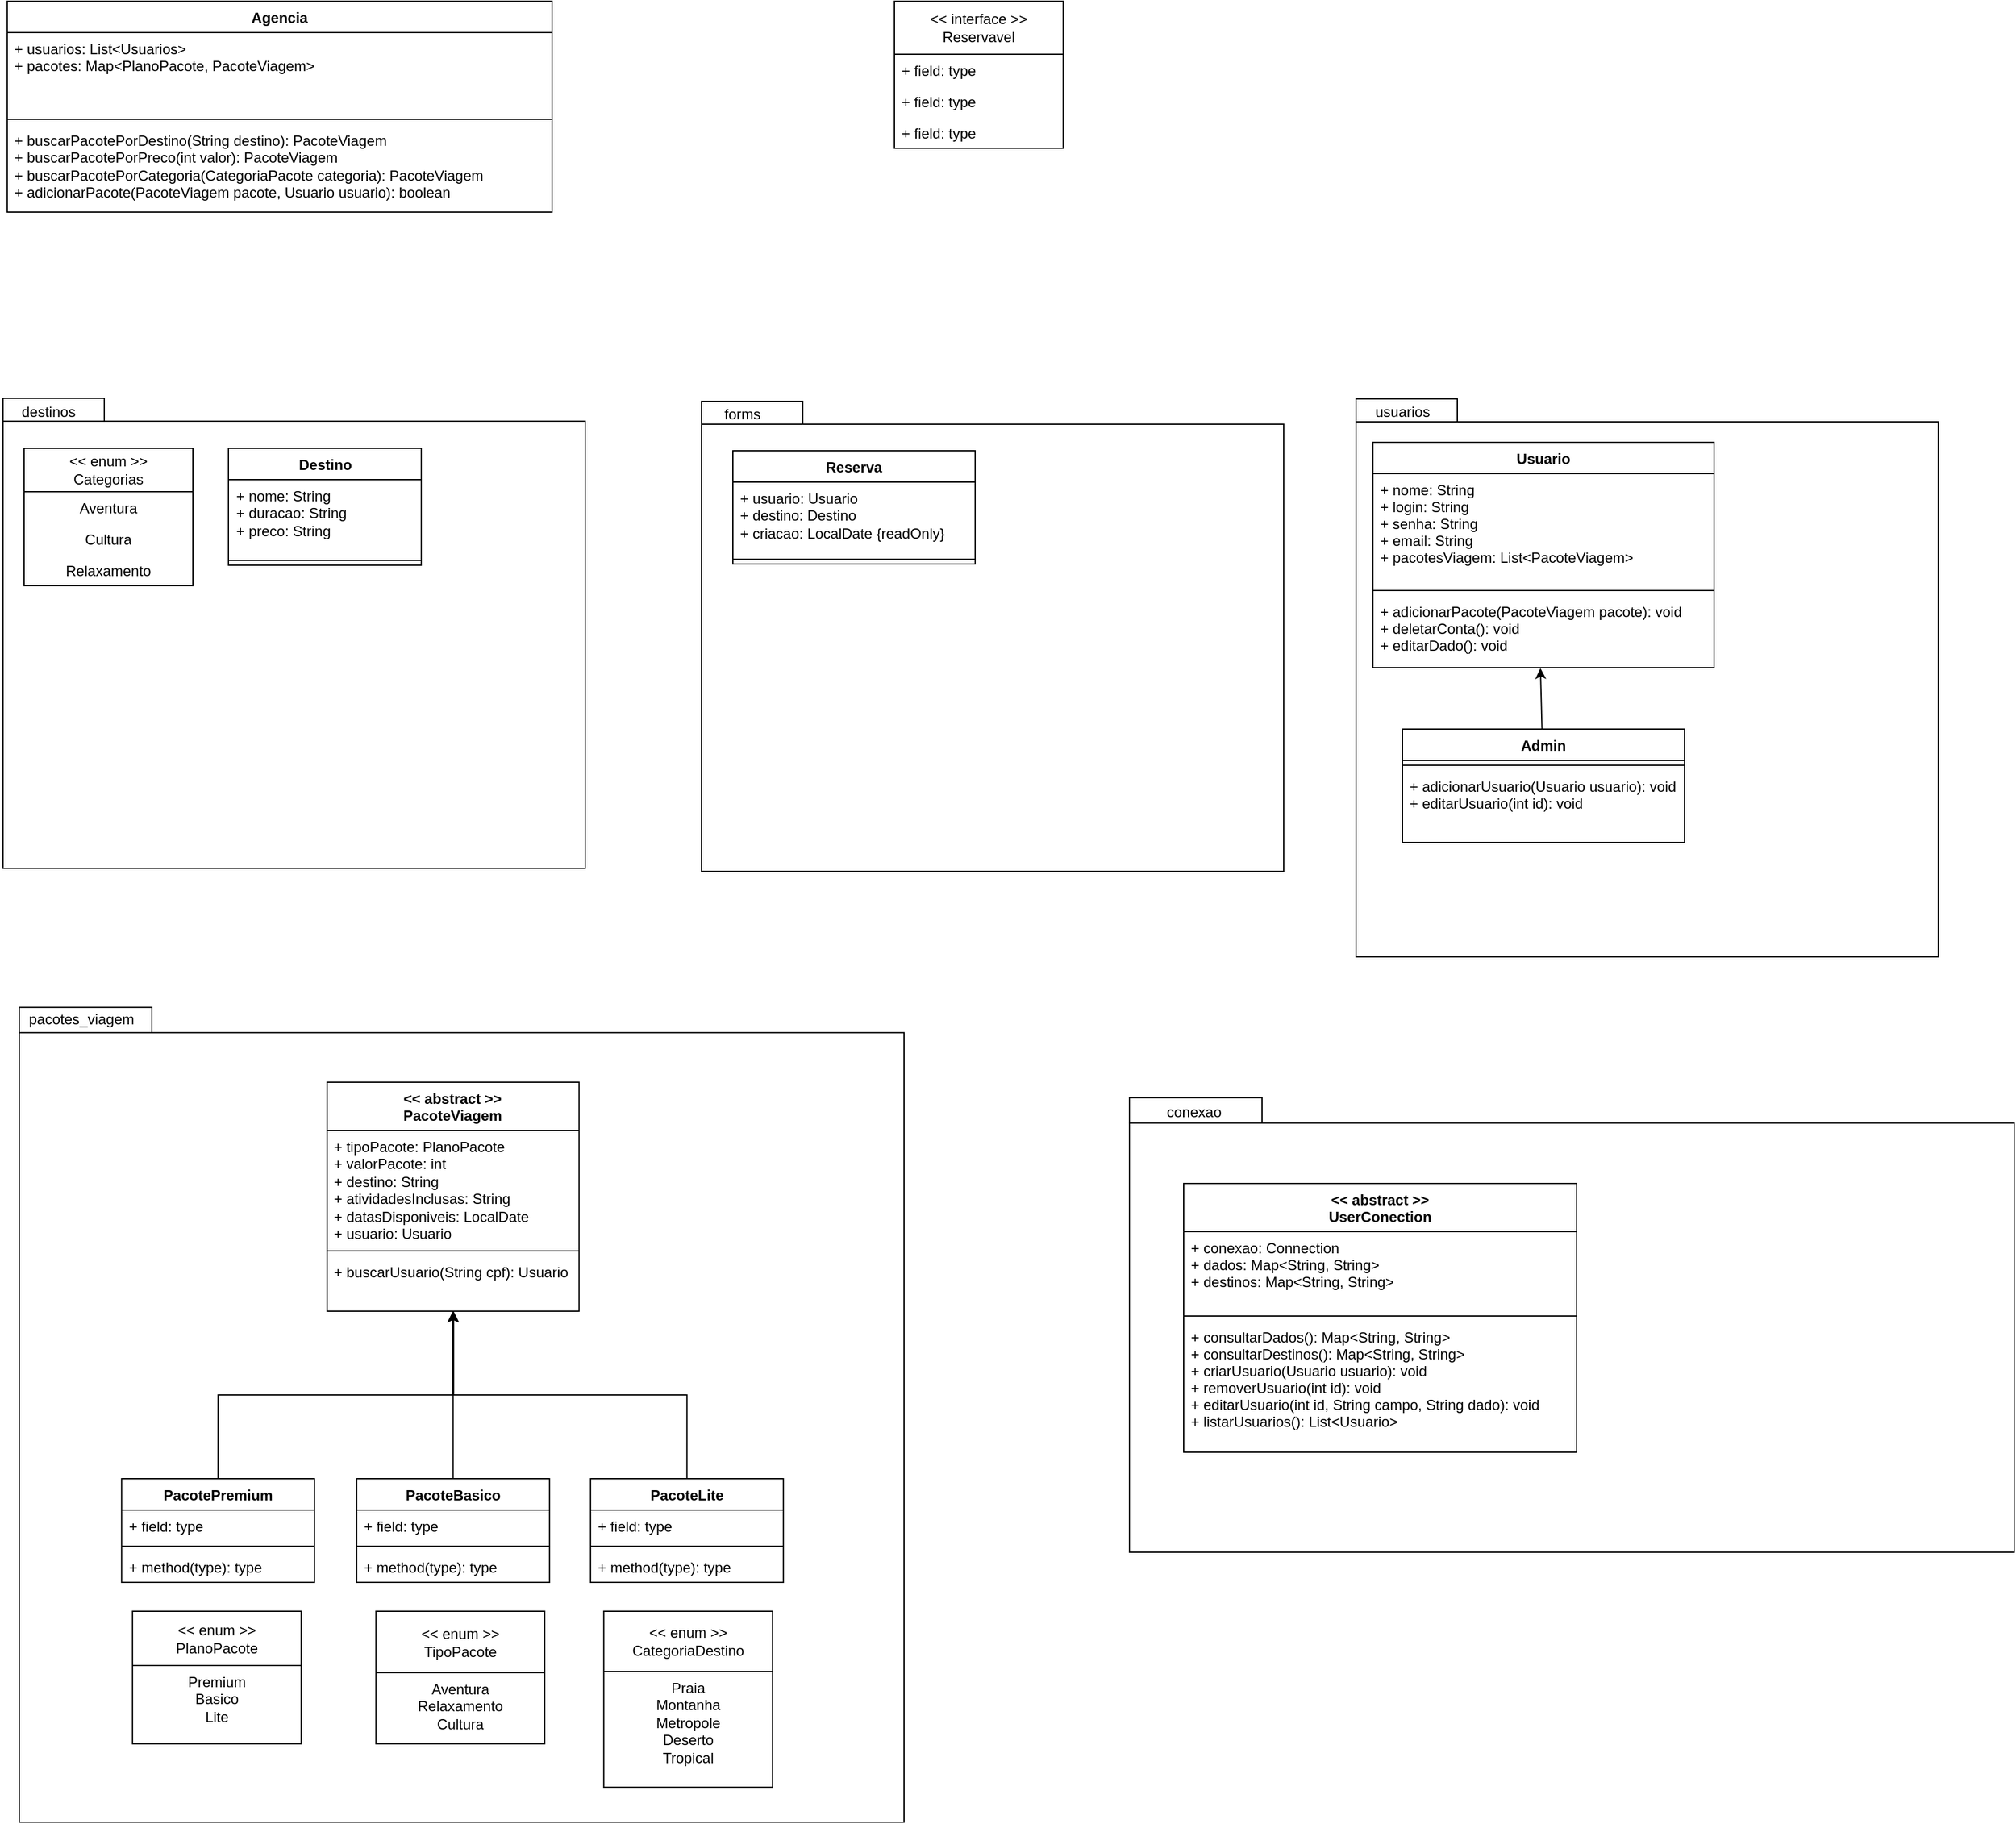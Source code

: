 <mxfile>
    <diagram name="Page-1" id="CL5JDApW0YQvWiSPC0La">
        <mxGraphModel dx="594" dy="468" grid="0" gridSize="10" guides="1" tooltips="1" connect="1" arrows="1" fold="1" page="1" pageScale="1" pageWidth="900" pageHeight="1600" math="0" shadow="0">
            <root>
                <mxCell id="0"/>
                <mxCell id="1" parent="0"/>
                <mxCell id="uXKpA5WeMLEmbCpdPesY-55" value="&lt;div&gt;&amp;lt;&amp;lt; interface &amp;gt;&amp;gt;&lt;/div&gt;&lt;div&gt;Reservavel&lt;br&gt;&lt;/div&gt;" style="swimlane;fontStyle=0;childLayout=stackLayout;horizontal=1;startSize=44;fillColor=none;horizontalStack=0;resizeParent=1;resizeParentMax=0;resizeLast=0;collapsible=1;marginBottom=0;whiteSpace=wrap;html=1;" parent="1" vertex="1">
                    <mxGeometry x="754" y="13" width="140" height="122" as="geometry"/>
                </mxCell>
                <mxCell id="uXKpA5WeMLEmbCpdPesY-56" value="+ field: type" style="text;strokeColor=none;fillColor=none;align=left;verticalAlign=top;spacingLeft=4;spacingRight=4;overflow=hidden;rotatable=0;points=[[0,0.5],[1,0.5]];portConstraint=eastwest;whiteSpace=wrap;html=1;" parent="uXKpA5WeMLEmbCpdPesY-55" vertex="1">
                    <mxGeometry y="44" width="140" height="26" as="geometry"/>
                </mxCell>
                <mxCell id="uXKpA5WeMLEmbCpdPesY-57" value="+ field: type" style="text;strokeColor=none;fillColor=none;align=left;verticalAlign=top;spacingLeft=4;spacingRight=4;overflow=hidden;rotatable=0;points=[[0,0.5],[1,0.5]];portConstraint=eastwest;whiteSpace=wrap;html=1;" parent="uXKpA5WeMLEmbCpdPesY-55" vertex="1">
                    <mxGeometry y="70" width="140" height="26" as="geometry"/>
                </mxCell>
                <mxCell id="uXKpA5WeMLEmbCpdPesY-58" value="+ field: type" style="text;strokeColor=none;fillColor=none;align=left;verticalAlign=top;spacingLeft=4;spacingRight=4;overflow=hidden;rotatable=0;points=[[0,0.5],[1,0.5]];portConstraint=eastwest;whiteSpace=wrap;html=1;" parent="uXKpA5WeMLEmbCpdPesY-55" vertex="1">
                    <mxGeometry y="96" width="140" height="26" as="geometry"/>
                </mxCell>
                <mxCell id="uXKpA5WeMLEmbCpdPesY-64" value="Agencia" style="swimlane;fontStyle=1;align=center;verticalAlign=top;childLayout=stackLayout;horizontal=1;startSize=26;horizontalStack=0;resizeParent=1;resizeParentMax=0;resizeLast=0;collapsible=1;marginBottom=0;whiteSpace=wrap;html=1;" parent="1" vertex="1">
                    <mxGeometry x="18" y="13" width="452" height="175" as="geometry"/>
                </mxCell>
                <mxCell id="uXKpA5WeMLEmbCpdPesY-65" value="&lt;div&gt;+ usuarios: List&amp;lt;Usuarios&amp;gt;&lt;/div&gt;&lt;div&gt;+ pacotes: Map&amp;lt;PlanoPacote, PacoteViagem&amp;gt;&lt;br&gt;&lt;/div&gt;&lt;div&gt;&lt;br&gt;&lt;/div&gt;" style="text;strokeColor=none;fillColor=none;align=left;verticalAlign=top;spacingLeft=4;spacingRight=4;overflow=hidden;rotatable=0;points=[[0,0.5],[1,0.5]];portConstraint=eastwest;whiteSpace=wrap;html=1;" parent="uXKpA5WeMLEmbCpdPesY-64" vertex="1">
                    <mxGeometry y="26" width="452" height="68" as="geometry"/>
                </mxCell>
                <mxCell id="uXKpA5WeMLEmbCpdPesY-66" value="" style="line;strokeWidth=1;fillColor=none;align=left;verticalAlign=middle;spacingTop=-1;spacingLeft=3;spacingRight=3;rotatable=0;labelPosition=right;points=[];portConstraint=eastwest;strokeColor=inherit;" parent="uXKpA5WeMLEmbCpdPesY-64" vertex="1">
                    <mxGeometry y="94" width="452" height="8" as="geometry"/>
                </mxCell>
                <mxCell id="uXKpA5WeMLEmbCpdPesY-67" value="&lt;div&gt;+ buscarPacotePorDestino(String destino): PacoteViagem&lt;/div&gt;&lt;div&gt;+ buscarPacotePorPreco(int valor): PacoteViagem&lt;/div&gt;&lt;div&gt;+ buscarPacotePorCategoria(CategoriaPacote categoria): PacoteViagem&lt;/div&gt;&lt;div&gt;+ adicionarPacote(PacoteViagem pacote, Usuario usuario): boolean&lt;br&gt;&lt;/div&gt;" style="text;strokeColor=none;fillColor=none;align=left;verticalAlign=top;spacingLeft=4;spacingRight=4;overflow=hidden;rotatable=0;points=[[0,0.5],[1,0.5]];portConstraint=eastwest;whiteSpace=wrap;html=1;" parent="uXKpA5WeMLEmbCpdPesY-64" vertex="1">
                    <mxGeometry y="102" width="452" height="73" as="geometry"/>
                </mxCell>
                <mxCell id="8AvutQKZImkA7h08carh-3" value="" style="group" parent="1" vertex="1" connectable="0">
                    <mxGeometry x="12" y="340" width="483" height="395" as="geometry"/>
                </mxCell>
                <mxCell id="8AvutQKZImkA7h08carh-1" value="" style="shape=folder;fontStyle=1;spacingTop=10;tabWidth=84;tabHeight=19;tabPosition=left;html=1;whiteSpace=wrap;" parent="8AvutQKZImkA7h08carh-3" vertex="1">
                    <mxGeometry x="2.5" y="2.5" width="483" height="390" as="geometry"/>
                </mxCell>
                <mxCell id="8AvutQKZImkA7h08carh-2" value="destinos" style="text;whiteSpace=wrap;html=1;" parent="8AvutQKZImkA7h08carh-3" vertex="1">
                    <mxGeometry x="16" width="52" height="24" as="geometry"/>
                </mxCell>
                <mxCell id="8AvutQKZImkA7h08carh-14" value="&lt;div&gt;&amp;lt;&amp;lt; enum &amp;gt;&amp;gt;&lt;/div&gt;&lt;div&gt;Categorias&lt;br&gt;&lt;/div&gt;" style="swimlane;fontStyle=0;childLayout=stackLayout;horizontal=1;startSize=36;fillColor=none;horizontalStack=0;resizeParent=1;resizeParentMax=0;resizeLast=0;collapsible=1;marginBottom=0;whiteSpace=wrap;html=1;" parent="8AvutQKZImkA7h08carh-3" vertex="1">
                    <mxGeometry x="20" y="44" width="140" height="114" as="geometry"/>
                </mxCell>
                <mxCell id="8AvutQKZImkA7h08carh-15" value="&lt;div align=&quot;center&quot;&gt;Aventura&lt;/div&gt;" style="text;strokeColor=none;fillColor=none;align=center;verticalAlign=top;spacingLeft=4;spacingRight=4;overflow=hidden;rotatable=0;points=[[0,0.5],[1,0.5]];portConstraint=eastwest;whiteSpace=wrap;html=1;" parent="8AvutQKZImkA7h08carh-14" vertex="1">
                    <mxGeometry y="36" width="140" height="26" as="geometry"/>
                </mxCell>
                <mxCell id="8AvutQKZImkA7h08carh-16" value="&lt;div align=&quot;center&quot;&gt;Cultura&lt;/div&gt;" style="text;strokeColor=none;fillColor=none;align=center;verticalAlign=top;spacingLeft=4;spacingRight=4;overflow=hidden;rotatable=0;points=[[0,0.5],[1,0.5]];portConstraint=eastwest;whiteSpace=wrap;html=1;" parent="8AvutQKZImkA7h08carh-14" vertex="1">
                    <mxGeometry y="62" width="140" height="26" as="geometry"/>
                </mxCell>
                <mxCell id="8AvutQKZImkA7h08carh-17" value="&lt;div align=&quot;center&quot;&gt;Relaxamento&lt;/div&gt;" style="text;strokeColor=none;fillColor=none;align=center;verticalAlign=top;spacingLeft=4;spacingRight=4;overflow=hidden;rotatable=0;points=[[0,0.5],[1,0.5]];portConstraint=eastwest;whiteSpace=wrap;html=1;" parent="8AvutQKZImkA7h08carh-14" vertex="1">
                    <mxGeometry y="88" width="140" height="26" as="geometry"/>
                </mxCell>
                <mxCell id="8AvutQKZImkA7h08carh-22" value="Destino" style="swimlane;fontStyle=1;align=center;verticalAlign=top;childLayout=stackLayout;horizontal=1;startSize=26;horizontalStack=0;resizeParent=1;resizeParentMax=0;resizeLast=0;collapsible=1;marginBottom=0;whiteSpace=wrap;html=1;" parent="8AvutQKZImkA7h08carh-3" vertex="1">
                    <mxGeometry x="189.5" y="44" width="160" height="97" as="geometry"/>
                </mxCell>
                <mxCell id="8AvutQKZImkA7h08carh-23" value="&lt;div&gt;+ nome: String&lt;/div&gt;&lt;div&gt;+ duracao: String&lt;/div&gt;&lt;div&gt;+ preco: String&lt;br&gt;&lt;/div&gt;" style="text;strokeColor=none;fillColor=none;align=left;verticalAlign=top;spacingLeft=4;spacingRight=4;overflow=hidden;rotatable=0;points=[[0,0.5],[1,0.5]];portConstraint=eastwest;whiteSpace=wrap;html=1;" parent="8AvutQKZImkA7h08carh-22" vertex="1">
                    <mxGeometry y="26" width="160" height="63" as="geometry"/>
                </mxCell>
                <mxCell id="8AvutQKZImkA7h08carh-24" value="" style="line;strokeWidth=1;fillColor=none;align=left;verticalAlign=middle;spacingTop=-1;spacingLeft=3;spacingRight=3;rotatable=0;labelPosition=right;points=[];portConstraint=eastwest;strokeColor=inherit;" parent="8AvutQKZImkA7h08carh-22" vertex="1">
                    <mxGeometry y="89" width="160" height="8" as="geometry"/>
                </mxCell>
                <mxCell id="8AvutQKZImkA7h08carh-10" value="" style="group" parent="1" vertex="1" connectable="0">
                    <mxGeometry x="594" y="342" width="483" height="393" as="geometry"/>
                </mxCell>
                <mxCell id="8AvutQKZImkA7h08carh-8" value="" style="shape=folder;fontStyle=1;spacingTop=10;tabWidth=84;tabHeight=19;tabPosition=left;html=1;whiteSpace=wrap;" parent="8AvutQKZImkA7h08carh-10" vertex="1">
                    <mxGeometry y="3" width="483" height="390" as="geometry"/>
                </mxCell>
                <mxCell id="8AvutQKZImkA7h08carh-9" value="&lt;div&gt;forms&lt;/div&gt;" style="text;whiteSpace=wrap;html=1;" parent="8AvutQKZImkA7h08carh-10" vertex="1">
                    <mxGeometry x="17" width="52" height="24" as="geometry"/>
                </mxCell>
                <mxCell id="8AvutQKZImkA7h08carh-30" value="Reserva" style="swimlane;fontStyle=1;align=center;verticalAlign=top;childLayout=stackLayout;horizontal=1;startSize=26;horizontalStack=0;resizeParent=1;resizeParentMax=0;resizeLast=0;collapsible=1;marginBottom=0;whiteSpace=wrap;html=1;" parent="8AvutQKZImkA7h08carh-10" vertex="1">
                    <mxGeometry x="26" y="44" width="201" height="94" as="geometry"/>
                </mxCell>
                <mxCell id="8AvutQKZImkA7h08carh-31" value="&lt;div&gt;+ usuario: Usuario&lt;/div&gt;&lt;div&gt;+ destino: Destino&lt;/div&gt;&lt;div&gt;+ criacao: LocalDate {readOnly}&lt;/div&gt;" style="text;strokeColor=none;fillColor=none;align=left;verticalAlign=top;spacingLeft=4;spacingRight=4;overflow=hidden;rotatable=0;points=[[0,0.5],[1,0.5]];portConstraint=eastwest;whiteSpace=wrap;html=1;" parent="8AvutQKZImkA7h08carh-30" vertex="1">
                    <mxGeometry y="26" width="201" height="60" as="geometry"/>
                </mxCell>
                <mxCell id="8AvutQKZImkA7h08carh-32" value="" style="line;strokeWidth=1;fillColor=none;align=left;verticalAlign=middle;spacingTop=-1;spacingLeft=3;spacingRight=3;rotatable=0;labelPosition=right;points=[];portConstraint=eastwest;strokeColor=inherit;" parent="8AvutQKZImkA7h08carh-30" vertex="1">
                    <mxGeometry y="86" width="201" height="8" as="geometry"/>
                </mxCell>
                <mxCell id="8AvutQKZImkA7h08carh-39" value="" style="group" parent="1" vertex="1" connectable="0">
                    <mxGeometry x="1137" y="340" width="512" height="609" as="geometry"/>
                </mxCell>
                <mxCell id="8AvutQKZImkA7h08carh-12" value="" style="shape=folder;fontStyle=1;spacingTop=10;tabWidth=84;tabHeight=19;tabPosition=left;html=1;whiteSpace=wrap;" parent="8AvutQKZImkA7h08carh-39" vertex="1">
                    <mxGeometry y="3" width="483" height="463" as="geometry"/>
                </mxCell>
                <mxCell id="8AvutQKZImkA7h08carh-13" value="&lt;div&gt;usuarios&lt;/div&gt;" style="text;whiteSpace=wrap;html=1;" parent="8AvutQKZImkA7h08carh-39" vertex="1">
                    <mxGeometry x="14" width="52" height="24" as="geometry"/>
                </mxCell>
                <mxCell id="36" value="Usuario" style="swimlane;fontStyle=1;align=center;verticalAlign=top;childLayout=stackLayout;horizontal=1;startSize=26;horizontalStack=0;resizeParent=1;resizeParentMax=0;resizeLast=0;collapsible=1;marginBottom=0;" parent="8AvutQKZImkA7h08carh-39" vertex="1">
                    <mxGeometry x="14" y="39" width="283" height="187" as="geometry"/>
                </mxCell>
                <mxCell id="37" value="+ nome: String&#10;+ login: String&#10;+ senha: String&#10;+ email: String&#10;+ pacotesViagem: List&lt;PacoteViagem&gt;" style="text;strokeColor=none;fillColor=none;align=left;verticalAlign=top;spacingLeft=4;spacingRight=4;overflow=hidden;rotatable=0;points=[[0,0.5],[1,0.5]];portConstraint=eastwest;" parent="36" vertex="1">
                    <mxGeometry y="26" width="283" height="93" as="geometry"/>
                </mxCell>
                <mxCell id="38" value="" style="line;strokeWidth=1;fillColor=none;align=left;verticalAlign=middle;spacingTop=-1;spacingLeft=3;spacingRight=3;rotatable=0;labelPosition=right;points=[];portConstraint=eastwest;strokeColor=inherit;" parent="36" vertex="1">
                    <mxGeometry y="119" width="283" height="8" as="geometry"/>
                </mxCell>
                <mxCell id="39" value="+ adicionarPacote(PacoteViagem pacote): void&#10;+ deletarConta(): void&#10;+ editarDado(): void" style="text;strokeColor=none;fillColor=none;align=left;verticalAlign=top;spacingLeft=4;spacingRight=4;overflow=hidden;rotatable=0;points=[[0,0.5],[1,0.5]];portConstraint=eastwest;" parent="36" vertex="1">
                    <mxGeometry y="127" width="283" height="60" as="geometry"/>
                </mxCell>
                <mxCell id="60" style="edgeStyle=none;html=1;entryX=0.491;entryY=1.006;entryDx=0;entryDy=0;entryPerimeter=0;" parent="8AvutQKZImkA7h08carh-39" source="56" target="39" edge="1">
                    <mxGeometry relative="1" as="geometry"/>
                </mxCell>
                <mxCell id="56" value="Admin" style="swimlane;fontStyle=1;align=center;verticalAlign=top;childLayout=stackLayout;horizontal=1;startSize=26;horizontalStack=0;resizeParent=1;resizeParentMax=0;resizeLast=0;collapsible=1;marginBottom=0;" parent="8AvutQKZImkA7h08carh-39" vertex="1">
                    <mxGeometry x="38.5" y="277" width="234" height="94" as="geometry"/>
                </mxCell>
                <mxCell id="58" value="" style="line;strokeWidth=1;fillColor=none;align=left;verticalAlign=middle;spacingTop=-1;spacingLeft=3;spacingRight=3;rotatable=0;labelPosition=right;points=[];portConstraint=eastwest;strokeColor=inherit;" parent="56" vertex="1">
                    <mxGeometry y="26" width="234" height="8" as="geometry"/>
                </mxCell>
                <mxCell id="59" value="+ adicionarUsuario(Usuario usuario): void&#10;+ editarUsuario(int id): void" style="text;strokeColor=none;fillColor=none;align=left;verticalAlign=top;spacingLeft=4;spacingRight=4;overflow=hidden;rotatable=0;points=[[0,0.5],[1,0.5]];portConstraint=eastwest;" parent="56" vertex="1">
                    <mxGeometry y="34" width="234" height="60" as="geometry"/>
                </mxCell>
                <mxCell id="8AvutQKZImkA7h08carh-48" value="" style="group" parent="1" vertex="1" connectable="0">
                    <mxGeometry x="28" y="841" width="734" height="683" as="geometry"/>
                </mxCell>
                <mxCell id="8AvutQKZImkA7h08carh-43" value="" style="shape=folder;fontStyle=1;spacingTop=10;tabWidth=110;tabHeight=21;tabPosition=left;html=1;whiteSpace=wrap;" parent="8AvutQKZImkA7h08carh-48" vertex="1">
                    <mxGeometry y="6.934" width="734" height="676.066" as="geometry"/>
                </mxCell>
                <mxCell id="8AvutQKZImkA7h08carh-44" value="pacotes_viagem&lt;br&gt;" style="text;whiteSpace=wrap;html=1;" parent="8AvutQKZImkA7h08carh-48" vertex="1">
                    <mxGeometry x="6.003" y="3" width="62.163" height="41.599" as="geometry"/>
                </mxCell>
                <mxCell id="8AvutQKZImkA7h08carh-40" value="" style="group" parent="8AvutQKZImkA7h08carh-48" vertex="1" connectable="0">
                    <mxGeometry x="84.88" y="69" width="549" height="585" as="geometry"/>
                </mxCell>
                <mxCell id="uXKpA5WeMLEmbCpdPesY-46" value="" style="group" parent="8AvutQKZImkA7h08carh-40" vertex="1" connectable="0">
                    <mxGeometry width="549" height="281" as="geometry"/>
                </mxCell>
                <mxCell id="uXKpA5WeMLEmbCpdPesY-18" value="&lt;div&gt;&amp;lt;&amp;lt; abstract &amp;gt;&amp;gt;&lt;br&gt;&lt;/div&gt;&lt;div&gt;PacoteViagem&lt;/div&gt;" style="swimlane;fontStyle=1;align=center;verticalAlign=top;childLayout=stackLayout;horizontal=1;startSize=40;horizontalStack=0;resizeParent=1;resizeParentMax=0;resizeLast=0;collapsible=1;marginBottom=0;whiteSpace=wrap;html=1;" parent="uXKpA5WeMLEmbCpdPesY-46" vertex="1">
                    <mxGeometry x="170.5" width="209" height="190" as="geometry"/>
                </mxCell>
                <mxCell id="uXKpA5WeMLEmbCpdPesY-19" value="&lt;div&gt;+ tipoPacote: PlanoPacote&lt;br&gt;&lt;/div&gt;&lt;div&gt;+ valorPacote: int&lt;/div&gt;&lt;div&gt;+ destino: String&lt;/div&gt;&lt;div&gt;+ atividadesInclusas: String&lt;/div&gt;&lt;div&gt;+ datasDisponiveis: LocalDate&lt;br&gt;&lt;/div&gt;&lt;div&gt;+ usuario: Usuario&lt;/div&gt;" style="text;strokeColor=none;fillColor=none;align=left;verticalAlign=top;spacingLeft=4;spacingRight=4;overflow=hidden;rotatable=0;points=[[0,0.5],[1,0.5]];portConstraint=eastwest;whiteSpace=wrap;html=1;" parent="uXKpA5WeMLEmbCpdPesY-18" vertex="1">
                    <mxGeometry y="40" width="209" height="96" as="geometry"/>
                </mxCell>
                <mxCell id="uXKpA5WeMLEmbCpdPesY-20" value="" style="line;strokeWidth=1;fillColor=none;align=left;verticalAlign=middle;spacingTop=-1;spacingLeft=3;spacingRight=3;rotatable=0;labelPosition=right;points=[];portConstraint=eastwest;strokeColor=inherit;" parent="uXKpA5WeMLEmbCpdPesY-18" vertex="1">
                    <mxGeometry y="136" width="209" height="8" as="geometry"/>
                </mxCell>
                <mxCell id="uXKpA5WeMLEmbCpdPesY-21" value="&lt;div&gt;+ buscarUsuario(String cpf): Usuario&lt;/div&gt;" style="text;strokeColor=none;fillColor=none;align=left;verticalAlign=top;spacingLeft=4;spacingRight=4;overflow=hidden;rotatable=0;points=[[0,0.5],[1,0.5]];portConstraint=eastwest;whiteSpace=wrap;html=1;" parent="uXKpA5WeMLEmbCpdPesY-18" vertex="1">
                    <mxGeometry y="144" width="209" height="46" as="geometry"/>
                </mxCell>
                <mxCell id="uXKpA5WeMLEmbCpdPesY-26" value="PacotePremium" style="swimlane;fontStyle=1;align=center;verticalAlign=top;childLayout=stackLayout;horizontal=1;startSize=26;horizontalStack=0;resizeParent=1;resizeParentMax=0;resizeLast=0;collapsible=1;marginBottom=0;whiteSpace=wrap;html=1;" parent="uXKpA5WeMLEmbCpdPesY-46" vertex="1">
                    <mxGeometry y="329" width="160" height="86" as="geometry"/>
                </mxCell>
                <mxCell id="uXKpA5WeMLEmbCpdPesY-27" value="+ field: type" style="text;strokeColor=none;fillColor=none;align=left;verticalAlign=top;spacingLeft=4;spacingRight=4;overflow=hidden;rotatable=0;points=[[0,0.5],[1,0.5]];portConstraint=eastwest;whiteSpace=wrap;html=1;" parent="uXKpA5WeMLEmbCpdPesY-26" vertex="1">
                    <mxGeometry y="26" width="160" height="26" as="geometry"/>
                </mxCell>
                <mxCell id="uXKpA5WeMLEmbCpdPesY-28" value="" style="line;strokeWidth=1;fillColor=none;align=left;verticalAlign=middle;spacingTop=-1;spacingLeft=3;spacingRight=3;rotatable=0;labelPosition=right;points=[];portConstraint=eastwest;strokeColor=inherit;" parent="uXKpA5WeMLEmbCpdPesY-26" vertex="1">
                    <mxGeometry y="52" width="160" height="8" as="geometry"/>
                </mxCell>
                <mxCell id="uXKpA5WeMLEmbCpdPesY-29" value="+ method(type): type" style="text;strokeColor=none;fillColor=none;align=left;verticalAlign=top;spacingLeft=4;spacingRight=4;overflow=hidden;rotatable=0;points=[[0,0.5],[1,0.5]];portConstraint=eastwest;whiteSpace=wrap;html=1;" parent="uXKpA5WeMLEmbCpdPesY-26" vertex="1">
                    <mxGeometry y="60" width="160" height="26" as="geometry"/>
                </mxCell>
                <mxCell id="uXKpA5WeMLEmbCpdPesY-30" value="PacoteBasico" style="swimlane;fontStyle=1;align=center;verticalAlign=top;childLayout=stackLayout;horizontal=1;startSize=26;horizontalStack=0;resizeParent=1;resizeParentMax=0;resizeLast=0;collapsible=1;marginBottom=0;whiteSpace=wrap;html=1;" parent="uXKpA5WeMLEmbCpdPesY-46" vertex="1">
                    <mxGeometry x="195" y="329" width="160" height="86" as="geometry"/>
                </mxCell>
                <mxCell id="uXKpA5WeMLEmbCpdPesY-31" value="+ field: type" style="text;strokeColor=none;fillColor=none;align=left;verticalAlign=top;spacingLeft=4;spacingRight=4;overflow=hidden;rotatable=0;points=[[0,0.5],[1,0.5]];portConstraint=eastwest;whiteSpace=wrap;html=1;" parent="uXKpA5WeMLEmbCpdPesY-30" vertex="1">
                    <mxGeometry y="26" width="160" height="26" as="geometry"/>
                </mxCell>
                <mxCell id="uXKpA5WeMLEmbCpdPesY-32" value="" style="line;strokeWidth=1;fillColor=none;align=left;verticalAlign=middle;spacingTop=-1;spacingLeft=3;spacingRight=3;rotatable=0;labelPosition=right;points=[];portConstraint=eastwest;strokeColor=inherit;" parent="uXKpA5WeMLEmbCpdPesY-30" vertex="1">
                    <mxGeometry y="52" width="160" height="8" as="geometry"/>
                </mxCell>
                <mxCell id="uXKpA5WeMLEmbCpdPesY-33" value="+ method(type): type" style="text;strokeColor=none;fillColor=none;align=left;verticalAlign=top;spacingLeft=4;spacingRight=4;overflow=hidden;rotatable=0;points=[[0,0.5],[1,0.5]];portConstraint=eastwest;whiteSpace=wrap;html=1;" parent="uXKpA5WeMLEmbCpdPesY-30" vertex="1">
                    <mxGeometry y="60" width="160" height="26" as="geometry"/>
                </mxCell>
                <mxCell id="uXKpA5WeMLEmbCpdPesY-34" value="PacoteLite" style="swimlane;fontStyle=1;align=center;verticalAlign=top;childLayout=stackLayout;horizontal=1;startSize=26;horizontalStack=0;resizeParent=1;resizeParentMax=0;resizeLast=0;collapsible=1;marginBottom=0;whiteSpace=wrap;html=1;" parent="uXKpA5WeMLEmbCpdPesY-46" vertex="1">
                    <mxGeometry x="389" y="329" width="160" height="86" as="geometry"/>
                </mxCell>
                <mxCell id="uXKpA5WeMLEmbCpdPesY-35" value="+ field: type" style="text;strokeColor=none;fillColor=none;align=left;verticalAlign=top;spacingLeft=4;spacingRight=4;overflow=hidden;rotatable=0;points=[[0,0.5],[1,0.5]];portConstraint=eastwest;whiteSpace=wrap;html=1;" parent="uXKpA5WeMLEmbCpdPesY-34" vertex="1">
                    <mxGeometry y="26" width="160" height="26" as="geometry"/>
                </mxCell>
                <mxCell id="uXKpA5WeMLEmbCpdPesY-36" value="" style="line;strokeWidth=1;fillColor=none;align=left;verticalAlign=middle;spacingTop=-1;spacingLeft=3;spacingRight=3;rotatable=0;labelPosition=right;points=[];portConstraint=eastwest;strokeColor=inherit;" parent="uXKpA5WeMLEmbCpdPesY-34" vertex="1">
                    <mxGeometry y="52" width="160" height="8" as="geometry"/>
                </mxCell>
                <mxCell id="uXKpA5WeMLEmbCpdPesY-37" value="+ method(type): type" style="text;strokeColor=none;fillColor=none;align=left;verticalAlign=top;spacingLeft=4;spacingRight=4;overflow=hidden;rotatable=0;points=[[0,0.5],[1,0.5]];portConstraint=eastwest;whiteSpace=wrap;html=1;" parent="uXKpA5WeMLEmbCpdPesY-34" vertex="1">
                    <mxGeometry y="60" width="160" height="26" as="geometry"/>
                </mxCell>
                <mxCell id="uXKpA5WeMLEmbCpdPesY-45" style="edgeStyle=orthogonalEdgeStyle;rounded=0;orthogonalLoop=1;jettySize=auto;html=1;exitX=0.5;exitY=0;exitDx=0;exitDy=0;entryX=0.502;entryY=1;entryDx=0;entryDy=0;entryPerimeter=0;" parent="uXKpA5WeMLEmbCpdPesY-46" source="uXKpA5WeMLEmbCpdPesY-26" target="uXKpA5WeMLEmbCpdPesY-21" edge="1">
                    <mxGeometry relative="1" as="geometry">
                        <mxPoint x="563" y="213" as="targetPoint"/>
                    </mxGeometry>
                </mxCell>
                <mxCell id="uXKpA5WeMLEmbCpdPesY-43" style="edgeStyle=orthogonalEdgeStyle;rounded=0;orthogonalLoop=1;jettySize=auto;html=1;exitX=0.5;exitY=0;exitDx=0;exitDy=0;entryX=0.5;entryY=1;entryDx=0;entryDy=0;" parent="uXKpA5WeMLEmbCpdPesY-46" source="uXKpA5WeMLEmbCpdPesY-30" target="uXKpA5WeMLEmbCpdPesY-18" edge="1">
                    <mxGeometry relative="1" as="geometry"/>
                </mxCell>
                <mxCell id="uXKpA5WeMLEmbCpdPesY-44" style="edgeStyle=orthogonalEdgeStyle;rounded=0;orthogonalLoop=1;jettySize=auto;html=1;exitX=0.5;exitY=0;exitDx=0;exitDy=0;entryX=0.499;entryY=1.003;entryDx=0;entryDy=0;entryPerimeter=0;" parent="uXKpA5WeMLEmbCpdPesY-46" source="uXKpA5WeMLEmbCpdPesY-34" target="uXKpA5WeMLEmbCpdPesY-21" edge="1">
                    <mxGeometry relative="1" as="geometry"/>
                </mxCell>
                <mxCell id="uXKpA5WeMLEmbCpdPesY-59" value="&lt;div&gt;&amp;lt;&amp;lt; enum &amp;gt;&amp;gt;&lt;/div&gt;CategoriaDestino" style="swimlane;fontStyle=0;childLayout=stackLayout;horizontal=1;startSize=50;fillColor=none;horizontalStack=0;resizeParent=1;resizeParentMax=0;resizeLast=0;collapsible=1;marginBottom=0;whiteSpace=wrap;html=1;" parent="8AvutQKZImkA7h08carh-40" vertex="1">
                    <mxGeometry x="400" y="439" width="140" height="146" as="geometry"/>
                </mxCell>
                <mxCell id="uXKpA5WeMLEmbCpdPesY-60" value="&lt;div align=&quot;center&quot;&gt;Praia&lt;/div&gt;&lt;div align=&quot;center&quot;&gt;Montanha&lt;/div&gt;&lt;div align=&quot;center&quot;&gt;Metropole&lt;/div&gt;&lt;div align=&quot;center&quot;&gt;Deserto&lt;/div&gt;Tropical" style="text;strokeColor=none;fillColor=none;align=center;verticalAlign=top;spacingLeft=4;spacingRight=4;overflow=hidden;rotatable=0;points=[[0,0.5],[1,0.5]];portConstraint=eastwest;whiteSpace=wrap;html=1;" parent="uXKpA5WeMLEmbCpdPesY-59" vertex="1">
                    <mxGeometry y="50" width="140" height="96" as="geometry"/>
                </mxCell>
                <mxCell id="uXKpA5WeMLEmbCpdPesY-22" value="&lt;div&gt;&amp;lt;&amp;lt; enum &amp;gt;&amp;gt;&lt;/div&gt;&lt;div&gt;PlanoPacote&lt;br&gt;&lt;/div&gt;" style="swimlane;fontStyle=0;childLayout=stackLayout;horizontal=1;startSize=45;fillColor=none;horizontalStack=0;resizeParent=1;resizeParentMax=0;resizeLast=0;collapsible=1;marginBottom=0;whiteSpace=wrap;html=1;" parent="8AvutQKZImkA7h08carh-40" vertex="1">
                    <mxGeometry x="9" y="439" width="140" height="110" as="geometry"/>
                </mxCell>
                <mxCell id="uXKpA5WeMLEmbCpdPesY-24" value="&lt;div align=&quot;center&quot;&gt;Premium&lt;/div&gt;&lt;div align=&quot;center&quot;&gt;Basico&lt;/div&gt;&lt;div align=&quot;center&quot;&gt;Lite&lt;br&gt;&lt;/div&gt;" style="text;strokeColor=none;fillColor=none;align=center;verticalAlign=top;spacingLeft=4;spacingRight=4;overflow=hidden;rotatable=0;points=[[0,0.5],[1,0.5]];portConstraint=eastwest;whiteSpace=wrap;html=1;" parent="uXKpA5WeMLEmbCpdPesY-22" vertex="1">
                    <mxGeometry y="45" width="140" height="65" as="geometry"/>
                </mxCell>
                <mxCell id="uXKpA5WeMLEmbCpdPesY-72" value="&lt;div&gt;&amp;lt;&amp;lt; enum &amp;gt;&amp;gt;&lt;/div&gt;&lt;div&gt;TipoPacote&lt;br&gt;&lt;/div&gt;" style="swimlane;fontStyle=0;childLayout=stackLayout;horizontal=1;startSize=51;fillColor=none;horizontalStack=0;resizeParent=1;resizeParentMax=0;resizeLast=0;collapsible=1;marginBottom=0;whiteSpace=wrap;html=1;" parent="8AvutQKZImkA7h08carh-40" vertex="1">
                    <mxGeometry x="211" y="439" width="140" height="110" as="geometry"/>
                </mxCell>
                <mxCell id="uXKpA5WeMLEmbCpdPesY-73" value="&lt;div align=&quot;center&quot;&gt;Aventura&lt;/div&gt;&lt;div align=&quot;center&quot;&gt;Relaxamento&lt;/div&gt;&lt;div align=&quot;center&quot;&gt;Cultura&lt;br&gt;&lt;/div&gt;" style="text;strokeColor=none;fillColor=none;align=center;verticalAlign=top;spacingLeft=4;spacingRight=4;overflow=hidden;rotatable=0;points=[[0,0.5],[1,0.5]];portConstraint=eastwest;whiteSpace=wrap;html=1;" parent="uXKpA5WeMLEmbCpdPesY-72" vertex="1">
                    <mxGeometry y="51" width="140" height="59" as="geometry"/>
                </mxCell>
                <mxCell id="3" value="" style="group" parent="1" vertex="1" connectable="0">
                    <mxGeometry x="949" y="919" width="734" height="381" as="geometry"/>
                </mxCell>
                <mxCell id="4" value="" style="shape=folder;fontStyle=1;spacingTop=10;tabWidth=110;tabHeight=21;tabPosition=left;html=1;whiteSpace=wrap;" parent="3" vertex="1">
                    <mxGeometry y="3.868" width="734" height="377.132" as="geometry"/>
                </mxCell>
                <mxCell id="5" value="conexao" style="text;whiteSpace=wrap;html=1;" parent="3" vertex="1">
                    <mxGeometry x="29.003" y="2.231" width="62.163" height="23.205" as="geometry"/>
                </mxCell>
                <mxCell id="48" value="&lt;&lt; abstract &gt;&gt;&#10;UserConection" style="swimlane;fontStyle=1;align=center;verticalAlign=top;childLayout=stackLayout;horizontal=1;startSize=40;horizontalStack=0;resizeParent=1;resizeParentMax=0;resizeLast=0;collapsible=1;marginBottom=0;" parent="3" vertex="1">
                    <mxGeometry x="45" y="75" width="326" height="223" as="geometry"/>
                </mxCell>
                <mxCell id="49" value="+ conexao: Connection&#10;+ dados: Map&lt;String, String&gt;&#10;+ destinos: Map&lt;String, String&gt;" style="text;strokeColor=none;fillColor=none;align=left;verticalAlign=top;spacingLeft=4;spacingRight=4;overflow=hidden;rotatable=0;points=[[0,0.5],[1,0.5]];portConstraint=eastwest;" parent="48" vertex="1">
                    <mxGeometry y="40" width="326" height="66" as="geometry"/>
                </mxCell>
                <mxCell id="50" value="" style="line;strokeWidth=1;fillColor=none;align=left;verticalAlign=middle;spacingTop=-1;spacingLeft=3;spacingRight=3;rotatable=0;labelPosition=right;points=[];portConstraint=eastwest;strokeColor=inherit;" parent="48" vertex="1">
                    <mxGeometry y="106" width="326" height="8" as="geometry"/>
                </mxCell>
                <mxCell id="51" value="+ consultarDados(): Map&lt;String, String&gt;&#10;+ consultarDestinos(): Map&lt;String, String&gt; &#10;+ criarUsuario(Usuario usuario): void&#10;+ removerUsuario(int id): void&#10;+ editarUsuario(int id, String campo, String dado): void&#10;+ listarUsuarios(): List&lt;Usuario&gt;" style="text;strokeColor=none;fillColor=none;align=left;verticalAlign=top;spacingLeft=4;spacingRight=4;overflow=hidden;rotatable=0;points=[[0,0.5],[1,0.5]];portConstraint=eastwest;" parent="48" vertex="1">
                    <mxGeometry y="114" width="326" height="109" as="geometry"/>
                </mxCell>
            </root>
        </mxGraphModel>
    </diagram>
</mxfile>